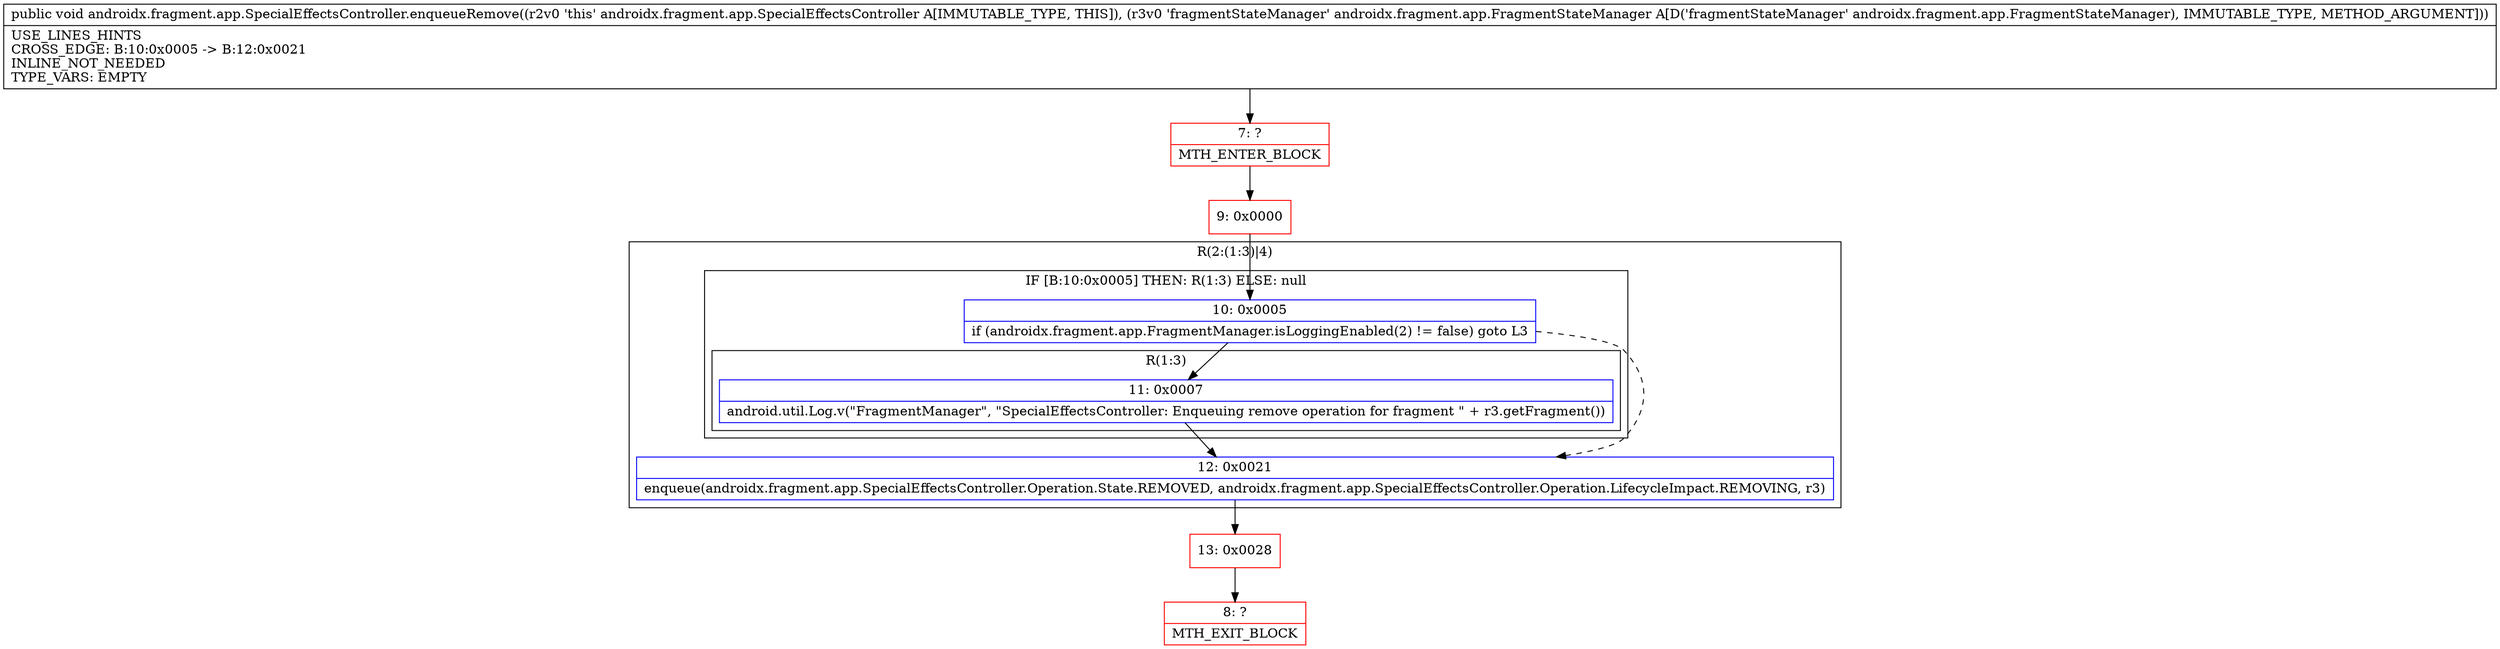 digraph "CFG forandroidx.fragment.app.SpecialEffectsController.enqueueRemove(Landroidx\/fragment\/app\/FragmentStateManager;)V" {
subgraph cluster_Region_2067243665 {
label = "R(2:(1:3)|4)";
node [shape=record,color=blue];
subgraph cluster_IfRegion_1762884727 {
label = "IF [B:10:0x0005] THEN: R(1:3) ELSE: null";
node [shape=record,color=blue];
Node_10 [shape=record,label="{10\:\ 0x0005|if (androidx.fragment.app.FragmentManager.isLoggingEnabled(2) != false) goto L3\l}"];
subgraph cluster_Region_428241780 {
label = "R(1:3)";
node [shape=record,color=blue];
Node_11 [shape=record,label="{11\:\ 0x0007|android.util.Log.v(\"FragmentManager\", \"SpecialEffectsController: Enqueuing remove operation for fragment \" + r3.getFragment())\l}"];
}
}
Node_12 [shape=record,label="{12\:\ 0x0021|enqueue(androidx.fragment.app.SpecialEffectsController.Operation.State.REMOVED, androidx.fragment.app.SpecialEffectsController.Operation.LifecycleImpact.REMOVING, r3)\l}"];
}
Node_7 [shape=record,color=red,label="{7\:\ ?|MTH_ENTER_BLOCK\l}"];
Node_9 [shape=record,color=red,label="{9\:\ 0x0000}"];
Node_13 [shape=record,color=red,label="{13\:\ 0x0028}"];
Node_8 [shape=record,color=red,label="{8\:\ ?|MTH_EXIT_BLOCK\l}"];
MethodNode[shape=record,label="{public void androidx.fragment.app.SpecialEffectsController.enqueueRemove((r2v0 'this' androidx.fragment.app.SpecialEffectsController A[IMMUTABLE_TYPE, THIS]), (r3v0 'fragmentStateManager' androidx.fragment.app.FragmentStateManager A[D('fragmentStateManager' androidx.fragment.app.FragmentStateManager), IMMUTABLE_TYPE, METHOD_ARGUMENT]))  | USE_LINES_HINTS\lCROSS_EDGE: B:10:0x0005 \-\> B:12:0x0021\lINLINE_NOT_NEEDED\lTYPE_VARS: EMPTY\l}"];
MethodNode -> Node_7;Node_10 -> Node_11;
Node_10 -> Node_12[style=dashed];
Node_11 -> Node_12;
Node_12 -> Node_13;
Node_7 -> Node_9;
Node_9 -> Node_10;
Node_13 -> Node_8;
}

